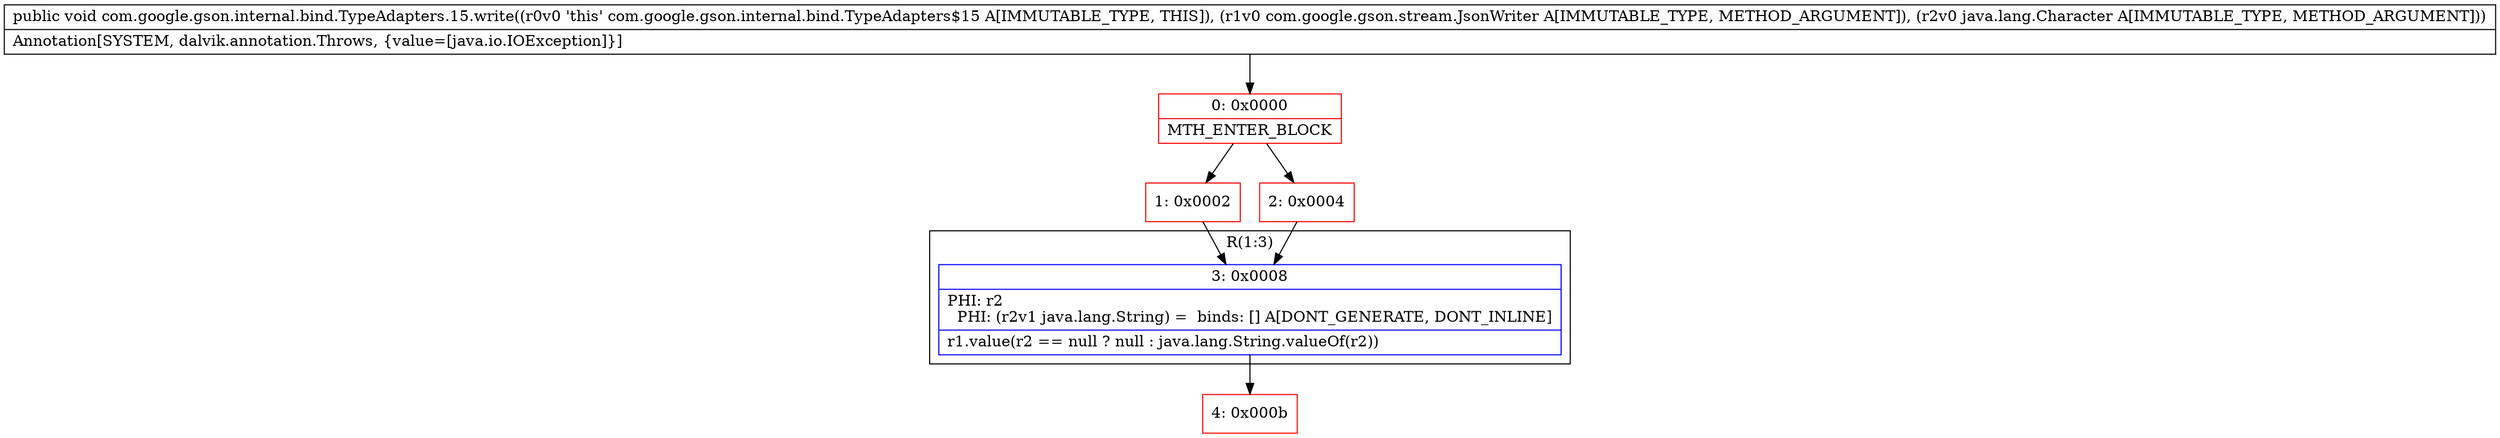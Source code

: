 digraph "CFG forcom.google.gson.internal.bind.TypeAdapters.15.write(Lcom\/google\/gson\/stream\/JsonWriter;Ljava\/lang\/Character;)V" {
subgraph cluster_Region_1572862890 {
label = "R(1:3)";
node [shape=record,color=blue];
Node_3 [shape=record,label="{3\:\ 0x0008|PHI: r2 \l  PHI: (r2v1 java.lang.String) =  binds: [] A[DONT_GENERATE, DONT_INLINE]\l|r1.value(r2 == null ? null : java.lang.String.valueOf(r2))\l}"];
}
Node_0 [shape=record,color=red,label="{0\:\ 0x0000|MTH_ENTER_BLOCK\l}"];
Node_1 [shape=record,color=red,label="{1\:\ 0x0002}"];
Node_2 [shape=record,color=red,label="{2\:\ 0x0004}"];
Node_4 [shape=record,color=red,label="{4\:\ 0x000b}"];
MethodNode[shape=record,label="{public void com.google.gson.internal.bind.TypeAdapters.15.write((r0v0 'this' com.google.gson.internal.bind.TypeAdapters$15 A[IMMUTABLE_TYPE, THIS]), (r1v0 com.google.gson.stream.JsonWriter A[IMMUTABLE_TYPE, METHOD_ARGUMENT]), (r2v0 java.lang.Character A[IMMUTABLE_TYPE, METHOD_ARGUMENT]))  | Annotation[SYSTEM, dalvik.annotation.Throws, \{value=[java.io.IOException]\}]\l}"];
MethodNode -> Node_0;
Node_3 -> Node_4;
Node_0 -> Node_1;
Node_0 -> Node_2;
Node_1 -> Node_3;
Node_2 -> Node_3;
}

